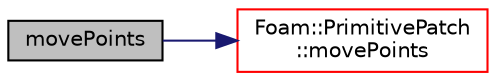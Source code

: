 digraph "movePoints"
{
  bgcolor="transparent";
  edge [fontname="Helvetica",fontsize="10",labelfontname="Helvetica",labelfontsize="10"];
  node [fontname="Helvetica",fontsize="10",shape=record];
  rankdir="LR";
  Node1 [label="movePoints",height=0.2,width=0.4,color="black", fillcolor="grey75", style="filled", fontcolor="black"];
  Node1 -> Node2 [color="midnightblue",fontsize="10",style="solid",fontname="Helvetica"];
  Node2 [label="Foam::PrimitivePatch\l::movePoints",height=0.2,width=0.4,color="red",URL="$a01970.html#a4fb366d4fdab7f8f6bcb1cd811d0fb8a",tooltip="Correct patch after moving points. "];
}
